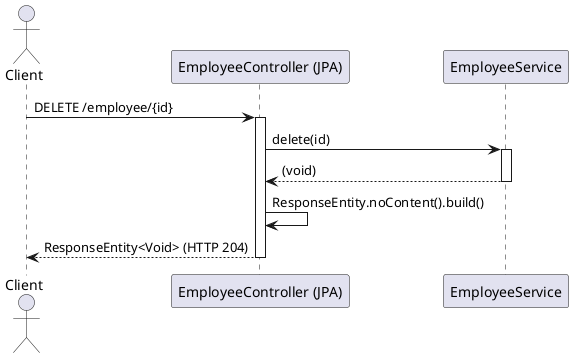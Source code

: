 @startuml
actor Client
participant "EmployeeController (JPA)" as EmployeeController
participant EmployeeService

Client -> EmployeeController: DELETE /employee/{id}
activate EmployeeController
EmployeeController -> EmployeeService: delete(id)
activate EmployeeService
EmployeeService --> EmployeeController: (void)
deactivate EmployeeService
EmployeeController -> EmployeeController: ResponseEntity.noContent().build()
EmployeeController --> Client: ResponseEntity<Void> (HTTP 204)
deactivate EmployeeController
@enduml
